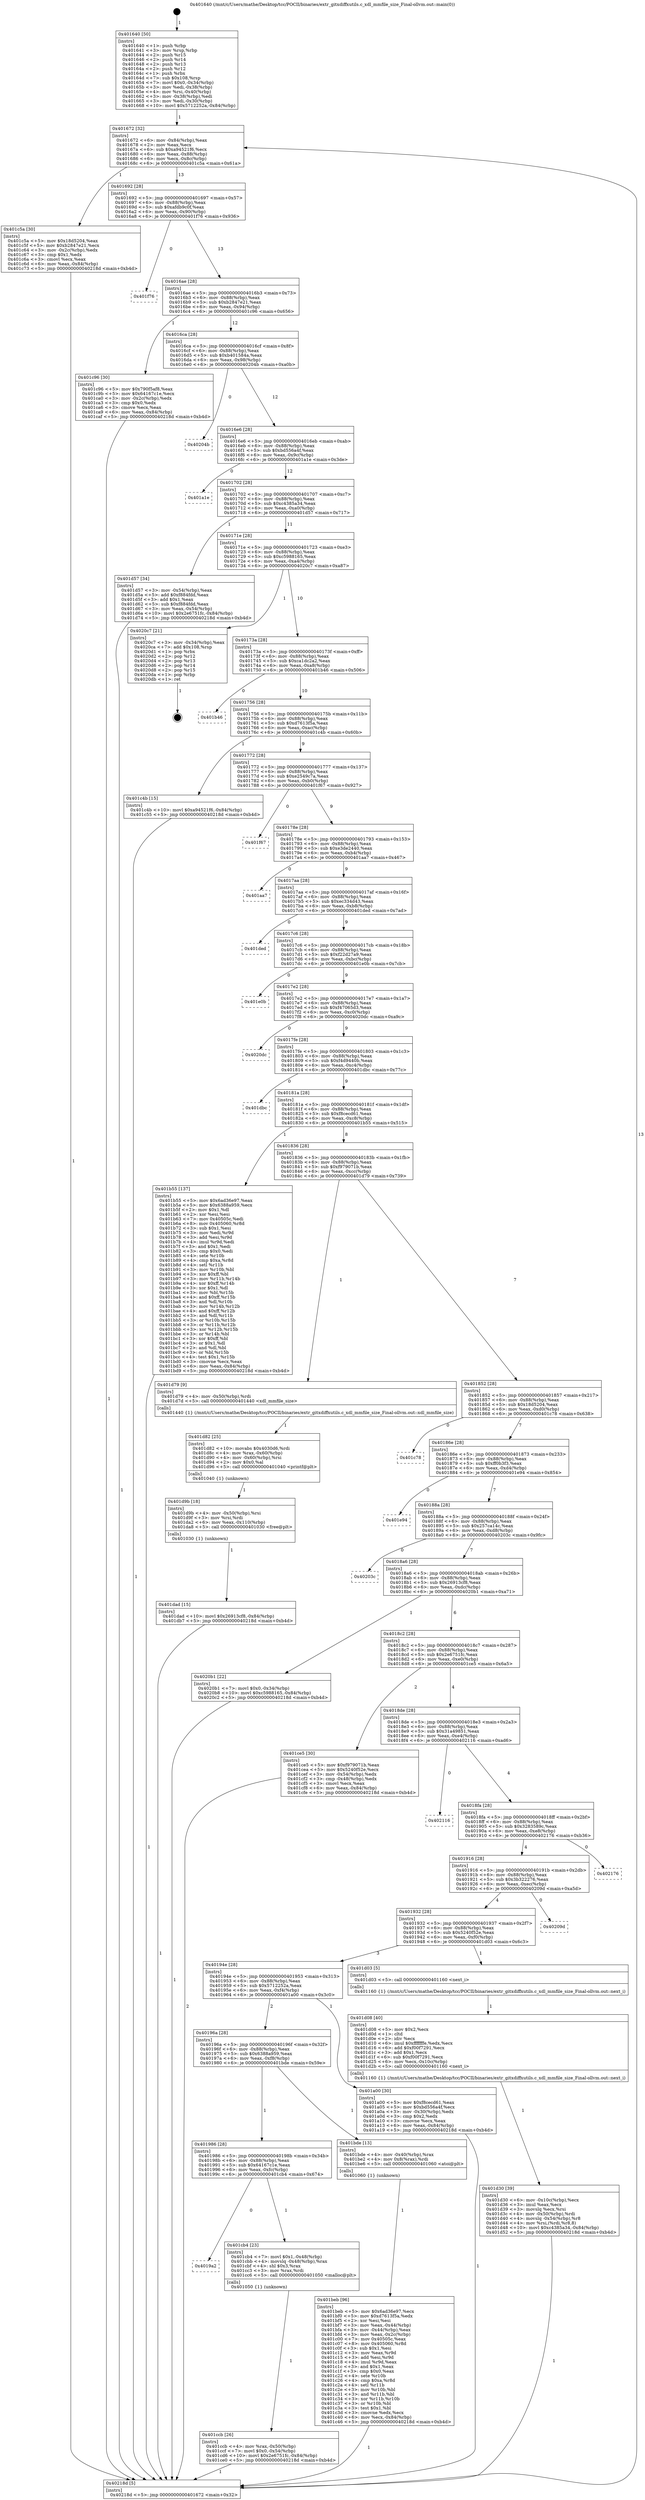 digraph "0x401640" {
  label = "0x401640 (/mnt/c/Users/mathe/Desktop/tcc/POCII/binaries/extr_gitxdiffxutils.c_xdl_mmfile_size_Final-ollvm.out::main(0))"
  labelloc = "t"
  node[shape=record]

  Entry [label="",width=0.3,height=0.3,shape=circle,fillcolor=black,style=filled]
  "0x401672" [label="{
     0x401672 [32]\l
     | [instrs]\l
     &nbsp;&nbsp;0x401672 \<+6\>: mov -0x84(%rbp),%eax\l
     &nbsp;&nbsp;0x401678 \<+2\>: mov %eax,%ecx\l
     &nbsp;&nbsp;0x40167a \<+6\>: sub $0xa94521f6,%ecx\l
     &nbsp;&nbsp;0x401680 \<+6\>: mov %eax,-0x88(%rbp)\l
     &nbsp;&nbsp;0x401686 \<+6\>: mov %ecx,-0x8c(%rbp)\l
     &nbsp;&nbsp;0x40168c \<+6\>: je 0000000000401c5a \<main+0x61a\>\l
  }"]
  "0x401c5a" [label="{
     0x401c5a [30]\l
     | [instrs]\l
     &nbsp;&nbsp;0x401c5a \<+5\>: mov $0x18d5204,%eax\l
     &nbsp;&nbsp;0x401c5f \<+5\>: mov $0xb2847e21,%ecx\l
     &nbsp;&nbsp;0x401c64 \<+3\>: mov -0x2c(%rbp),%edx\l
     &nbsp;&nbsp;0x401c67 \<+3\>: cmp $0x1,%edx\l
     &nbsp;&nbsp;0x401c6a \<+3\>: cmovl %ecx,%eax\l
     &nbsp;&nbsp;0x401c6d \<+6\>: mov %eax,-0x84(%rbp)\l
     &nbsp;&nbsp;0x401c73 \<+5\>: jmp 000000000040218d \<main+0xb4d\>\l
  }"]
  "0x401692" [label="{
     0x401692 [28]\l
     | [instrs]\l
     &nbsp;&nbsp;0x401692 \<+5\>: jmp 0000000000401697 \<main+0x57\>\l
     &nbsp;&nbsp;0x401697 \<+6\>: mov -0x88(%rbp),%eax\l
     &nbsp;&nbsp;0x40169d \<+5\>: sub $0xafdb9c0f,%eax\l
     &nbsp;&nbsp;0x4016a2 \<+6\>: mov %eax,-0x90(%rbp)\l
     &nbsp;&nbsp;0x4016a8 \<+6\>: je 0000000000401f76 \<main+0x936\>\l
  }"]
  Exit [label="",width=0.3,height=0.3,shape=circle,fillcolor=black,style=filled,peripheries=2]
  "0x401f76" [label="{
     0x401f76\l
  }", style=dashed]
  "0x4016ae" [label="{
     0x4016ae [28]\l
     | [instrs]\l
     &nbsp;&nbsp;0x4016ae \<+5\>: jmp 00000000004016b3 \<main+0x73\>\l
     &nbsp;&nbsp;0x4016b3 \<+6\>: mov -0x88(%rbp),%eax\l
     &nbsp;&nbsp;0x4016b9 \<+5\>: sub $0xb2847e21,%eax\l
     &nbsp;&nbsp;0x4016be \<+6\>: mov %eax,-0x94(%rbp)\l
     &nbsp;&nbsp;0x4016c4 \<+6\>: je 0000000000401c96 \<main+0x656\>\l
  }"]
  "0x401dad" [label="{
     0x401dad [15]\l
     | [instrs]\l
     &nbsp;&nbsp;0x401dad \<+10\>: movl $0x26913cf8,-0x84(%rbp)\l
     &nbsp;&nbsp;0x401db7 \<+5\>: jmp 000000000040218d \<main+0xb4d\>\l
  }"]
  "0x401c96" [label="{
     0x401c96 [30]\l
     | [instrs]\l
     &nbsp;&nbsp;0x401c96 \<+5\>: mov $0x790f5af8,%eax\l
     &nbsp;&nbsp;0x401c9b \<+5\>: mov $0x64167c1e,%ecx\l
     &nbsp;&nbsp;0x401ca0 \<+3\>: mov -0x2c(%rbp),%edx\l
     &nbsp;&nbsp;0x401ca3 \<+3\>: cmp $0x0,%edx\l
     &nbsp;&nbsp;0x401ca6 \<+3\>: cmove %ecx,%eax\l
     &nbsp;&nbsp;0x401ca9 \<+6\>: mov %eax,-0x84(%rbp)\l
     &nbsp;&nbsp;0x401caf \<+5\>: jmp 000000000040218d \<main+0xb4d\>\l
  }"]
  "0x4016ca" [label="{
     0x4016ca [28]\l
     | [instrs]\l
     &nbsp;&nbsp;0x4016ca \<+5\>: jmp 00000000004016cf \<main+0x8f\>\l
     &nbsp;&nbsp;0x4016cf \<+6\>: mov -0x88(%rbp),%eax\l
     &nbsp;&nbsp;0x4016d5 \<+5\>: sub $0xb401584a,%eax\l
     &nbsp;&nbsp;0x4016da \<+6\>: mov %eax,-0x98(%rbp)\l
     &nbsp;&nbsp;0x4016e0 \<+6\>: je 000000000040204b \<main+0xa0b\>\l
  }"]
  "0x401d9b" [label="{
     0x401d9b [18]\l
     | [instrs]\l
     &nbsp;&nbsp;0x401d9b \<+4\>: mov -0x50(%rbp),%rsi\l
     &nbsp;&nbsp;0x401d9f \<+3\>: mov %rsi,%rdi\l
     &nbsp;&nbsp;0x401da2 \<+6\>: mov %eax,-0x110(%rbp)\l
     &nbsp;&nbsp;0x401da8 \<+5\>: call 0000000000401030 \<free@plt\>\l
     | [calls]\l
     &nbsp;&nbsp;0x401030 \{1\} (unknown)\l
  }"]
  "0x40204b" [label="{
     0x40204b\l
  }", style=dashed]
  "0x4016e6" [label="{
     0x4016e6 [28]\l
     | [instrs]\l
     &nbsp;&nbsp;0x4016e6 \<+5\>: jmp 00000000004016eb \<main+0xab\>\l
     &nbsp;&nbsp;0x4016eb \<+6\>: mov -0x88(%rbp),%eax\l
     &nbsp;&nbsp;0x4016f1 \<+5\>: sub $0xbd556a4f,%eax\l
     &nbsp;&nbsp;0x4016f6 \<+6\>: mov %eax,-0x9c(%rbp)\l
     &nbsp;&nbsp;0x4016fc \<+6\>: je 0000000000401a1e \<main+0x3de\>\l
  }"]
  "0x401d82" [label="{
     0x401d82 [25]\l
     | [instrs]\l
     &nbsp;&nbsp;0x401d82 \<+10\>: movabs $0x4030d6,%rdi\l
     &nbsp;&nbsp;0x401d8c \<+4\>: mov %rax,-0x60(%rbp)\l
     &nbsp;&nbsp;0x401d90 \<+4\>: mov -0x60(%rbp),%rsi\l
     &nbsp;&nbsp;0x401d94 \<+2\>: mov $0x0,%al\l
     &nbsp;&nbsp;0x401d96 \<+5\>: call 0000000000401040 \<printf@plt\>\l
     | [calls]\l
     &nbsp;&nbsp;0x401040 \{1\} (unknown)\l
  }"]
  "0x401a1e" [label="{
     0x401a1e\l
  }", style=dashed]
  "0x401702" [label="{
     0x401702 [28]\l
     | [instrs]\l
     &nbsp;&nbsp;0x401702 \<+5\>: jmp 0000000000401707 \<main+0xc7\>\l
     &nbsp;&nbsp;0x401707 \<+6\>: mov -0x88(%rbp),%eax\l
     &nbsp;&nbsp;0x40170d \<+5\>: sub $0xc4385a34,%eax\l
     &nbsp;&nbsp;0x401712 \<+6\>: mov %eax,-0xa0(%rbp)\l
     &nbsp;&nbsp;0x401718 \<+6\>: je 0000000000401d57 \<main+0x717\>\l
  }"]
  "0x401d30" [label="{
     0x401d30 [39]\l
     | [instrs]\l
     &nbsp;&nbsp;0x401d30 \<+6\>: mov -0x10c(%rbp),%ecx\l
     &nbsp;&nbsp;0x401d36 \<+3\>: imul %eax,%ecx\l
     &nbsp;&nbsp;0x401d39 \<+3\>: movslq %ecx,%rsi\l
     &nbsp;&nbsp;0x401d3c \<+4\>: mov -0x50(%rbp),%rdi\l
     &nbsp;&nbsp;0x401d40 \<+4\>: movslq -0x54(%rbp),%r8\l
     &nbsp;&nbsp;0x401d44 \<+4\>: mov %rsi,(%rdi,%r8,8)\l
     &nbsp;&nbsp;0x401d48 \<+10\>: movl $0xc4385a34,-0x84(%rbp)\l
     &nbsp;&nbsp;0x401d52 \<+5\>: jmp 000000000040218d \<main+0xb4d\>\l
  }"]
  "0x401d57" [label="{
     0x401d57 [34]\l
     | [instrs]\l
     &nbsp;&nbsp;0x401d57 \<+3\>: mov -0x54(%rbp),%eax\l
     &nbsp;&nbsp;0x401d5a \<+5\>: add $0xf884fdd,%eax\l
     &nbsp;&nbsp;0x401d5f \<+3\>: add $0x1,%eax\l
     &nbsp;&nbsp;0x401d62 \<+5\>: sub $0xf884fdd,%eax\l
     &nbsp;&nbsp;0x401d67 \<+3\>: mov %eax,-0x54(%rbp)\l
     &nbsp;&nbsp;0x401d6a \<+10\>: movl $0x2e6751fc,-0x84(%rbp)\l
     &nbsp;&nbsp;0x401d74 \<+5\>: jmp 000000000040218d \<main+0xb4d\>\l
  }"]
  "0x40171e" [label="{
     0x40171e [28]\l
     | [instrs]\l
     &nbsp;&nbsp;0x40171e \<+5\>: jmp 0000000000401723 \<main+0xe3\>\l
     &nbsp;&nbsp;0x401723 \<+6\>: mov -0x88(%rbp),%eax\l
     &nbsp;&nbsp;0x401729 \<+5\>: sub $0xc5988165,%eax\l
     &nbsp;&nbsp;0x40172e \<+6\>: mov %eax,-0xa4(%rbp)\l
     &nbsp;&nbsp;0x401734 \<+6\>: je 00000000004020c7 \<main+0xa87\>\l
  }"]
  "0x401d08" [label="{
     0x401d08 [40]\l
     | [instrs]\l
     &nbsp;&nbsp;0x401d08 \<+5\>: mov $0x2,%ecx\l
     &nbsp;&nbsp;0x401d0d \<+1\>: cltd\l
     &nbsp;&nbsp;0x401d0e \<+2\>: idiv %ecx\l
     &nbsp;&nbsp;0x401d10 \<+6\>: imul $0xfffffffe,%edx,%ecx\l
     &nbsp;&nbsp;0x401d16 \<+6\>: add $0xf00f7291,%ecx\l
     &nbsp;&nbsp;0x401d1c \<+3\>: add $0x1,%ecx\l
     &nbsp;&nbsp;0x401d1f \<+6\>: sub $0xf00f7291,%ecx\l
     &nbsp;&nbsp;0x401d25 \<+6\>: mov %ecx,-0x10c(%rbp)\l
     &nbsp;&nbsp;0x401d2b \<+5\>: call 0000000000401160 \<next_i\>\l
     | [calls]\l
     &nbsp;&nbsp;0x401160 \{1\} (/mnt/c/Users/mathe/Desktop/tcc/POCII/binaries/extr_gitxdiffxutils.c_xdl_mmfile_size_Final-ollvm.out::next_i)\l
  }"]
  "0x4020c7" [label="{
     0x4020c7 [21]\l
     | [instrs]\l
     &nbsp;&nbsp;0x4020c7 \<+3\>: mov -0x34(%rbp),%eax\l
     &nbsp;&nbsp;0x4020ca \<+7\>: add $0x108,%rsp\l
     &nbsp;&nbsp;0x4020d1 \<+1\>: pop %rbx\l
     &nbsp;&nbsp;0x4020d2 \<+2\>: pop %r12\l
     &nbsp;&nbsp;0x4020d4 \<+2\>: pop %r13\l
     &nbsp;&nbsp;0x4020d6 \<+2\>: pop %r14\l
     &nbsp;&nbsp;0x4020d8 \<+2\>: pop %r15\l
     &nbsp;&nbsp;0x4020da \<+1\>: pop %rbp\l
     &nbsp;&nbsp;0x4020db \<+1\>: ret\l
  }"]
  "0x40173a" [label="{
     0x40173a [28]\l
     | [instrs]\l
     &nbsp;&nbsp;0x40173a \<+5\>: jmp 000000000040173f \<main+0xff\>\l
     &nbsp;&nbsp;0x40173f \<+6\>: mov -0x88(%rbp),%eax\l
     &nbsp;&nbsp;0x401745 \<+5\>: sub $0xca1dc2a2,%eax\l
     &nbsp;&nbsp;0x40174a \<+6\>: mov %eax,-0xa8(%rbp)\l
     &nbsp;&nbsp;0x401750 \<+6\>: je 0000000000401b46 \<main+0x506\>\l
  }"]
  "0x401ccb" [label="{
     0x401ccb [26]\l
     | [instrs]\l
     &nbsp;&nbsp;0x401ccb \<+4\>: mov %rax,-0x50(%rbp)\l
     &nbsp;&nbsp;0x401ccf \<+7\>: movl $0x0,-0x54(%rbp)\l
     &nbsp;&nbsp;0x401cd6 \<+10\>: movl $0x2e6751fc,-0x84(%rbp)\l
     &nbsp;&nbsp;0x401ce0 \<+5\>: jmp 000000000040218d \<main+0xb4d\>\l
  }"]
  "0x401b46" [label="{
     0x401b46\l
  }", style=dashed]
  "0x401756" [label="{
     0x401756 [28]\l
     | [instrs]\l
     &nbsp;&nbsp;0x401756 \<+5\>: jmp 000000000040175b \<main+0x11b\>\l
     &nbsp;&nbsp;0x40175b \<+6\>: mov -0x88(%rbp),%eax\l
     &nbsp;&nbsp;0x401761 \<+5\>: sub $0xd7613f5a,%eax\l
     &nbsp;&nbsp;0x401766 \<+6\>: mov %eax,-0xac(%rbp)\l
     &nbsp;&nbsp;0x40176c \<+6\>: je 0000000000401c4b \<main+0x60b\>\l
  }"]
  "0x4019a2" [label="{
     0x4019a2\l
  }", style=dashed]
  "0x401c4b" [label="{
     0x401c4b [15]\l
     | [instrs]\l
     &nbsp;&nbsp;0x401c4b \<+10\>: movl $0xa94521f6,-0x84(%rbp)\l
     &nbsp;&nbsp;0x401c55 \<+5\>: jmp 000000000040218d \<main+0xb4d\>\l
  }"]
  "0x401772" [label="{
     0x401772 [28]\l
     | [instrs]\l
     &nbsp;&nbsp;0x401772 \<+5\>: jmp 0000000000401777 \<main+0x137\>\l
     &nbsp;&nbsp;0x401777 \<+6\>: mov -0x88(%rbp),%eax\l
     &nbsp;&nbsp;0x40177d \<+5\>: sub $0xe2549c7a,%eax\l
     &nbsp;&nbsp;0x401782 \<+6\>: mov %eax,-0xb0(%rbp)\l
     &nbsp;&nbsp;0x401788 \<+6\>: je 0000000000401f67 \<main+0x927\>\l
  }"]
  "0x401cb4" [label="{
     0x401cb4 [23]\l
     | [instrs]\l
     &nbsp;&nbsp;0x401cb4 \<+7\>: movl $0x1,-0x48(%rbp)\l
     &nbsp;&nbsp;0x401cbb \<+4\>: movslq -0x48(%rbp),%rax\l
     &nbsp;&nbsp;0x401cbf \<+4\>: shl $0x3,%rax\l
     &nbsp;&nbsp;0x401cc3 \<+3\>: mov %rax,%rdi\l
     &nbsp;&nbsp;0x401cc6 \<+5\>: call 0000000000401050 \<malloc@plt\>\l
     | [calls]\l
     &nbsp;&nbsp;0x401050 \{1\} (unknown)\l
  }"]
  "0x401f67" [label="{
     0x401f67\l
  }", style=dashed]
  "0x40178e" [label="{
     0x40178e [28]\l
     | [instrs]\l
     &nbsp;&nbsp;0x40178e \<+5\>: jmp 0000000000401793 \<main+0x153\>\l
     &nbsp;&nbsp;0x401793 \<+6\>: mov -0x88(%rbp),%eax\l
     &nbsp;&nbsp;0x401799 \<+5\>: sub $0xe3de2440,%eax\l
     &nbsp;&nbsp;0x40179e \<+6\>: mov %eax,-0xb4(%rbp)\l
     &nbsp;&nbsp;0x4017a4 \<+6\>: je 0000000000401aa7 \<main+0x467\>\l
  }"]
  "0x401beb" [label="{
     0x401beb [96]\l
     | [instrs]\l
     &nbsp;&nbsp;0x401beb \<+5\>: mov $0x6ad36e97,%ecx\l
     &nbsp;&nbsp;0x401bf0 \<+5\>: mov $0xd7613f5a,%edx\l
     &nbsp;&nbsp;0x401bf5 \<+2\>: xor %esi,%esi\l
     &nbsp;&nbsp;0x401bf7 \<+3\>: mov %eax,-0x44(%rbp)\l
     &nbsp;&nbsp;0x401bfa \<+3\>: mov -0x44(%rbp),%eax\l
     &nbsp;&nbsp;0x401bfd \<+3\>: mov %eax,-0x2c(%rbp)\l
     &nbsp;&nbsp;0x401c00 \<+7\>: mov 0x40505c,%eax\l
     &nbsp;&nbsp;0x401c07 \<+8\>: mov 0x405060,%r8d\l
     &nbsp;&nbsp;0x401c0f \<+3\>: sub $0x1,%esi\l
     &nbsp;&nbsp;0x401c12 \<+3\>: mov %eax,%r9d\l
     &nbsp;&nbsp;0x401c15 \<+3\>: add %esi,%r9d\l
     &nbsp;&nbsp;0x401c18 \<+4\>: imul %r9d,%eax\l
     &nbsp;&nbsp;0x401c1c \<+3\>: and $0x1,%eax\l
     &nbsp;&nbsp;0x401c1f \<+3\>: cmp $0x0,%eax\l
     &nbsp;&nbsp;0x401c22 \<+4\>: sete %r10b\l
     &nbsp;&nbsp;0x401c26 \<+4\>: cmp $0xa,%r8d\l
     &nbsp;&nbsp;0x401c2a \<+4\>: setl %r11b\l
     &nbsp;&nbsp;0x401c2e \<+3\>: mov %r10b,%bl\l
     &nbsp;&nbsp;0x401c31 \<+3\>: and %r11b,%bl\l
     &nbsp;&nbsp;0x401c34 \<+3\>: xor %r11b,%r10b\l
     &nbsp;&nbsp;0x401c37 \<+3\>: or %r10b,%bl\l
     &nbsp;&nbsp;0x401c3a \<+3\>: test $0x1,%bl\l
     &nbsp;&nbsp;0x401c3d \<+3\>: cmovne %edx,%ecx\l
     &nbsp;&nbsp;0x401c40 \<+6\>: mov %ecx,-0x84(%rbp)\l
     &nbsp;&nbsp;0x401c46 \<+5\>: jmp 000000000040218d \<main+0xb4d\>\l
  }"]
  "0x401aa7" [label="{
     0x401aa7\l
  }", style=dashed]
  "0x4017aa" [label="{
     0x4017aa [28]\l
     | [instrs]\l
     &nbsp;&nbsp;0x4017aa \<+5\>: jmp 00000000004017af \<main+0x16f\>\l
     &nbsp;&nbsp;0x4017af \<+6\>: mov -0x88(%rbp),%eax\l
     &nbsp;&nbsp;0x4017b5 \<+5\>: sub $0xec334d43,%eax\l
     &nbsp;&nbsp;0x4017ba \<+6\>: mov %eax,-0xb8(%rbp)\l
     &nbsp;&nbsp;0x4017c0 \<+6\>: je 0000000000401ded \<main+0x7ad\>\l
  }"]
  "0x401986" [label="{
     0x401986 [28]\l
     | [instrs]\l
     &nbsp;&nbsp;0x401986 \<+5\>: jmp 000000000040198b \<main+0x34b\>\l
     &nbsp;&nbsp;0x40198b \<+6\>: mov -0x88(%rbp),%eax\l
     &nbsp;&nbsp;0x401991 \<+5\>: sub $0x64167c1e,%eax\l
     &nbsp;&nbsp;0x401996 \<+6\>: mov %eax,-0xfc(%rbp)\l
     &nbsp;&nbsp;0x40199c \<+6\>: je 0000000000401cb4 \<main+0x674\>\l
  }"]
  "0x401ded" [label="{
     0x401ded\l
  }", style=dashed]
  "0x4017c6" [label="{
     0x4017c6 [28]\l
     | [instrs]\l
     &nbsp;&nbsp;0x4017c6 \<+5\>: jmp 00000000004017cb \<main+0x18b\>\l
     &nbsp;&nbsp;0x4017cb \<+6\>: mov -0x88(%rbp),%eax\l
     &nbsp;&nbsp;0x4017d1 \<+5\>: sub $0xf22d27a9,%eax\l
     &nbsp;&nbsp;0x4017d6 \<+6\>: mov %eax,-0xbc(%rbp)\l
     &nbsp;&nbsp;0x4017dc \<+6\>: je 0000000000401e0b \<main+0x7cb\>\l
  }"]
  "0x401bde" [label="{
     0x401bde [13]\l
     | [instrs]\l
     &nbsp;&nbsp;0x401bde \<+4\>: mov -0x40(%rbp),%rax\l
     &nbsp;&nbsp;0x401be2 \<+4\>: mov 0x8(%rax),%rdi\l
     &nbsp;&nbsp;0x401be6 \<+5\>: call 0000000000401060 \<atoi@plt\>\l
     | [calls]\l
     &nbsp;&nbsp;0x401060 \{1\} (unknown)\l
  }"]
  "0x401e0b" [label="{
     0x401e0b\l
  }", style=dashed]
  "0x4017e2" [label="{
     0x4017e2 [28]\l
     | [instrs]\l
     &nbsp;&nbsp;0x4017e2 \<+5\>: jmp 00000000004017e7 \<main+0x1a7\>\l
     &nbsp;&nbsp;0x4017e7 \<+6\>: mov -0x88(%rbp),%eax\l
     &nbsp;&nbsp;0x4017ed \<+5\>: sub $0xf47065d3,%eax\l
     &nbsp;&nbsp;0x4017f2 \<+6\>: mov %eax,-0xc0(%rbp)\l
     &nbsp;&nbsp;0x4017f8 \<+6\>: je 00000000004020dc \<main+0xa9c\>\l
  }"]
  "0x401640" [label="{
     0x401640 [50]\l
     | [instrs]\l
     &nbsp;&nbsp;0x401640 \<+1\>: push %rbp\l
     &nbsp;&nbsp;0x401641 \<+3\>: mov %rsp,%rbp\l
     &nbsp;&nbsp;0x401644 \<+2\>: push %r15\l
     &nbsp;&nbsp;0x401646 \<+2\>: push %r14\l
     &nbsp;&nbsp;0x401648 \<+2\>: push %r13\l
     &nbsp;&nbsp;0x40164a \<+2\>: push %r12\l
     &nbsp;&nbsp;0x40164c \<+1\>: push %rbx\l
     &nbsp;&nbsp;0x40164d \<+7\>: sub $0x108,%rsp\l
     &nbsp;&nbsp;0x401654 \<+7\>: movl $0x0,-0x34(%rbp)\l
     &nbsp;&nbsp;0x40165b \<+3\>: mov %edi,-0x38(%rbp)\l
     &nbsp;&nbsp;0x40165e \<+4\>: mov %rsi,-0x40(%rbp)\l
     &nbsp;&nbsp;0x401662 \<+3\>: mov -0x38(%rbp),%edi\l
     &nbsp;&nbsp;0x401665 \<+3\>: mov %edi,-0x30(%rbp)\l
     &nbsp;&nbsp;0x401668 \<+10\>: movl $0x5712252a,-0x84(%rbp)\l
  }"]
  "0x4020dc" [label="{
     0x4020dc\l
  }", style=dashed]
  "0x4017fe" [label="{
     0x4017fe [28]\l
     | [instrs]\l
     &nbsp;&nbsp;0x4017fe \<+5\>: jmp 0000000000401803 \<main+0x1c3\>\l
     &nbsp;&nbsp;0x401803 \<+6\>: mov -0x88(%rbp),%eax\l
     &nbsp;&nbsp;0x401809 \<+5\>: sub $0xf4d9440b,%eax\l
     &nbsp;&nbsp;0x40180e \<+6\>: mov %eax,-0xc4(%rbp)\l
     &nbsp;&nbsp;0x401814 \<+6\>: je 0000000000401dbc \<main+0x77c\>\l
  }"]
  "0x40218d" [label="{
     0x40218d [5]\l
     | [instrs]\l
     &nbsp;&nbsp;0x40218d \<+5\>: jmp 0000000000401672 \<main+0x32\>\l
  }"]
  "0x401dbc" [label="{
     0x401dbc\l
  }", style=dashed]
  "0x40181a" [label="{
     0x40181a [28]\l
     | [instrs]\l
     &nbsp;&nbsp;0x40181a \<+5\>: jmp 000000000040181f \<main+0x1df\>\l
     &nbsp;&nbsp;0x40181f \<+6\>: mov -0x88(%rbp),%eax\l
     &nbsp;&nbsp;0x401825 \<+5\>: sub $0xf8cecd61,%eax\l
     &nbsp;&nbsp;0x40182a \<+6\>: mov %eax,-0xc8(%rbp)\l
     &nbsp;&nbsp;0x401830 \<+6\>: je 0000000000401b55 \<main+0x515\>\l
  }"]
  "0x40196a" [label="{
     0x40196a [28]\l
     | [instrs]\l
     &nbsp;&nbsp;0x40196a \<+5\>: jmp 000000000040196f \<main+0x32f\>\l
     &nbsp;&nbsp;0x40196f \<+6\>: mov -0x88(%rbp),%eax\l
     &nbsp;&nbsp;0x401975 \<+5\>: sub $0x6388a959,%eax\l
     &nbsp;&nbsp;0x40197a \<+6\>: mov %eax,-0xf8(%rbp)\l
     &nbsp;&nbsp;0x401980 \<+6\>: je 0000000000401bde \<main+0x59e\>\l
  }"]
  "0x401b55" [label="{
     0x401b55 [137]\l
     | [instrs]\l
     &nbsp;&nbsp;0x401b55 \<+5\>: mov $0x6ad36e97,%eax\l
     &nbsp;&nbsp;0x401b5a \<+5\>: mov $0x6388a959,%ecx\l
     &nbsp;&nbsp;0x401b5f \<+2\>: mov $0x1,%dl\l
     &nbsp;&nbsp;0x401b61 \<+2\>: xor %esi,%esi\l
     &nbsp;&nbsp;0x401b63 \<+7\>: mov 0x40505c,%edi\l
     &nbsp;&nbsp;0x401b6a \<+8\>: mov 0x405060,%r8d\l
     &nbsp;&nbsp;0x401b72 \<+3\>: sub $0x1,%esi\l
     &nbsp;&nbsp;0x401b75 \<+3\>: mov %edi,%r9d\l
     &nbsp;&nbsp;0x401b78 \<+3\>: add %esi,%r9d\l
     &nbsp;&nbsp;0x401b7b \<+4\>: imul %r9d,%edi\l
     &nbsp;&nbsp;0x401b7f \<+3\>: and $0x1,%edi\l
     &nbsp;&nbsp;0x401b82 \<+3\>: cmp $0x0,%edi\l
     &nbsp;&nbsp;0x401b85 \<+4\>: sete %r10b\l
     &nbsp;&nbsp;0x401b89 \<+4\>: cmp $0xa,%r8d\l
     &nbsp;&nbsp;0x401b8d \<+4\>: setl %r11b\l
     &nbsp;&nbsp;0x401b91 \<+3\>: mov %r10b,%bl\l
     &nbsp;&nbsp;0x401b94 \<+3\>: xor $0xff,%bl\l
     &nbsp;&nbsp;0x401b97 \<+3\>: mov %r11b,%r14b\l
     &nbsp;&nbsp;0x401b9a \<+4\>: xor $0xff,%r14b\l
     &nbsp;&nbsp;0x401b9e \<+3\>: xor $0x1,%dl\l
     &nbsp;&nbsp;0x401ba1 \<+3\>: mov %bl,%r15b\l
     &nbsp;&nbsp;0x401ba4 \<+4\>: and $0xff,%r15b\l
     &nbsp;&nbsp;0x401ba8 \<+3\>: and %dl,%r10b\l
     &nbsp;&nbsp;0x401bab \<+3\>: mov %r14b,%r12b\l
     &nbsp;&nbsp;0x401bae \<+4\>: and $0xff,%r12b\l
     &nbsp;&nbsp;0x401bb2 \<+3\>: and %dl,%r11b\l
     &nbsp;&nbsp;0x401bb5 \<+3\>: or %r10b,%r15b\l
     &nbsp;&nbsp;0x401bb8 \<+3\>: or %r11b,%r12b\l
     &nbsp;&nbsp;0x401bbb \<+3\>: xor %r12b,%r15b\l
     &nbsp;&nbsp;0x401bbe \<+3\>: or %r14b,%bl\l
     &nbsp;&nbsp;0x401bc1 \<+3\>: xor $0xff,%bl\l
     &nbsp;&nbsp;0x401bc4 \<+3\>: or $0x1,%dl\l
     &nbsp;&nbsp;0x401bc7 \<+2\>: and %dl,%bl\l
     &nbsp;&nbsp;0x401bc9 \<+3\>: or %bl,%r15b\l
     &nbsp;&nbsp;0x401bcc \<+4\>: test $0x1,%r15b\l
     &nbsp;&nbsp;0x401bd0 \<+3\>: cmovne %ecx,%eax\l
     &nbsp;&nbsp;0x401bd3 \<+6\>: mov %eax,-0x84(%rbp)\l
     &nbsp;&nbsp;0x401bd9 \<+5\>: jmp 000000000040218d \<main+0xb4d\>\l
  }"]
  "0x401836" [label="{
     0x401836 [28]\l
     | [instrs]\l
     &nbsp;&nbsp;0x401836 \<+5\>: jmp 000000000040183b \<main+0x1fb\>\l
     &nbsp;&nbsp;0x40183b \<+6\>: mov -0x88(%rbp),%eax\l
     &nbsp;&nbsp;0x401841 \<+5\>: sub $0xf979071b,%eax\l
     &nbsp;&nbsp;0x401846 \<+6\>: mov %eax,-0xcc(%rbp)\l
     &nbsp;&nbsp;0x40184c \<+6\>: je 0000000000401d79 \<main+0x739\>\l
  }"]
  "0x401a00" [label="{
     0x401a00 [30]\l
     | [instrs]\l
     &nbsp;&nbsp;0x401a00 \<+5\>: mov $0xf8cecd61,%eax\l
     &nbsp;&nbsp;0x401a05 \<+5\>: mov $0xbd556a4f,%ecx\l
     &nbsp;&nbsp;0x401a0a \<+3\>: mov -0x30(%rbp),%edx\l
     &nbsp;&nbsp;0x401a0d \<+3\>: cmp $0x2,%edx\l
     &nbsp;&nbsp;0x401a10 \<+3\>: cmovne %ecx,%eax\l
     &nbsp;&nbsp;0x401a13 \<+6\>: mov %eax,-0x84(%rbp)\l
     &nbsp;&nbsp;0x401a19 \<+5\>: jmp 000000000040218d \<main+0xb4d\>\l
  }"]
  "0x401d79" [label="{
     0x401d79 [9]\l
     | [instrs]\l
     &nbsp;&nbsp;0x401d79 \<+4\>: mov -0x50(%rbp),%rdi\l
     &nbsp;&nbsp;0x401d7d \<+5\>: call 0000000000401440 \<xdl_mmfile_size\>\l
     | [calls]\l
     &nbsp;&nbsp;0x401440 \{1\} (/mnt/c/Users/mathe/Desktop/tcc/POCII/binaries/extr_gitxdiffxutils.c_xdl_mmfile_size_Final-ollvm.out::xdl_mmfile_size)\l
  }"]
  "0x401852" [label="{
     0x401852 [28]\l
     | [instrs]\l
     &nbsp;&nbsp;0x401852 \<+5\>: jmp 0000000000401857 \<main+0x217\>\l
     &nbsp;&nbsp;0x401857 \<+6\>: mov -0x88(%rbp),%eax\l
     &nbsp;&nbsp;0x40185d \<+5\>: sub $0x18d5204,%eax\l
     &nbsp;&nbsp;0x401862 \<+6\>: mov %eax,-0xd0(%rbp)\l
     &nbsp;&nbsp;0x401868 \<+6\>: je 0000000000401c78 \<main+0x638\>\l
  }"]
  "0x40194e" [label="{
     0x40194e [28]\l
     | [instrs]\l
     &nbsp;&nbsp;0x40194e \<+5\>: jmp 0000000000401953 \<main+0x313\>\l
     &nbsp;&nbsp;0x401953 \<+6\>: mov -0x88(%rbp),%eax\l
     &nbsp;&nbsp;0x401959 \<+5\>: sub $0x5712252a,%eax\l
     &nbsp;&nbsp;0x40195e \<+6\>: mov %eax,-0xf4(%rbp)\l
     &nbsp;&nbsp;0x401964 \<+6\>: je 0000000000401a00 \<main+0x3c0\>\l
  }"]
  "0x401c78" [label="{
     0x401c78\l
  }", style=dashed]
  "0x40186e" [label="{
     0x40186e [28]\l
     | [instrs]\l
     &nbsp;&nbsp;0x40186e \<+5\>: jmp 0000000000401873 \<main+0x233\>\l
     &nbsp;&nbsp;0x401873 \<+6\>: mov -0x88(%rbp),%eax\l
     &nbsp;&nbsp;0x401879 \<+5\>: sub $0xff0b3f3,%eax\l
     &nbsp;&nbsp;0x40187e \<+6\>: mov %eax,-0xd4(%rbp)\l
     &nbsp;&nbsp;0x401884 \<+6\>: je 0000000000401e94 \<main+0x854\>\l
  }"]
  "0x401d03" [label="{
     0x401d03 [5]\l
     | [instrs]\l
     &nbsp;&nbsp;0x401d03 \<+5\>: call 0000000000401160 \<next_i\>\l
     | [calls]\l
     &nbsp;&nbsp;0x401160 \{1\} (/mnt/c/Users/mathe/Desktop/tcc/POCII/binaries/extr_gitxdiffxutils.c_xdl_mmfile_size_Final-ollvm.out::next_i)\l
  }"]
  "0x401e94" [label="{
     0x401e94\l
  }", style=dashed]
  "0x40188a" [label="{
     0x40188a [28]\l
     | [instrs]\l
     &nbsp;&nbsp;0x40188a \<+5\>: jmp 000000000040188f \<main+0x24f\>\l
     &nbsp;&nbsp;0x40188f \<+6\>: mov -0x88(%rbp),%eax\l
     &nbsp;&nbsp;0x401895 \<+5\>: sub $0x257ca14c,%eax\l
     &nbsp;&nbsp;0x40189a \<+6\>: mov %eax,-0xd8(%rbp)\l
     &nbsp;&nbsp;0x4018a0 \<+6\>: je 000000000040203c \<main+0x9fc\>\l
  }"]
  "0x401932" [label="{
     0x401932 [28]\l
     | [instrs]\l
     &nbsp;&nbsp;0x401932 \<+5\>: jmp 0000000000401937 \<main+0x2f7\>\l
     &nbsp;&nbsp;0x401937 \<+6\>: mov -0x88(%rbp),%eax\l
     &nbsp;&nbsp;0x40193d \<+5\>: sub $0x5240f52e,%eax\l
     &nbsp;&nbsp;0x401942 \<+6\>: mov %eax,-0xf0(%rbp)\l
     &nbsp;&nbsp;0x401948 \<+6\>: je 0000000000401d03 \<main+0x6c3\>\l
  }"]
  "0x40203c" [label="{
     0x40203c\l
  }", style=dashed]
  "0x4018a6" [label="{
     0x4018a6 [28]\l
     | [instrs]\l
     &nbsp;&nbsp;0x4018a6 \<+5\>: jmp 00000000004018ab \<main+0x26b\>\l
     &nbsp;&nbsp;0x4018ab \<+6\>: mov -0x88(%rbp),%eax\l
     &nbsp;&nbsp;0x4018b1 \<+5\>: sub $0x26913cf8,%eax\l
     &nbsp;&nbsp;0x4018b6 \<+6\>: mov %eax,-0xdc(%rbp)\l
     &nbsp;&nbsp;0x4018bc \<+6\>: je 00000000004020b1 \<main+0xa71\>\l
  }"]
  "0x40209d" [label="{
     0x40209d\l
  }", style=dashed]
  "0x4020b1" [label="{
     0x4020b1 [22]\l
     | [instrs]\l
     &nbsp;&nbsp;0x4020b1 \<+7\>: movl $0x0,-0x34(%rbp)\l
     &nbsp;&nbsp;0x4020b8 \<+10\>: movl $0xc5988165,-0x84(%rbp)\l
     &nbsp;&nbsp;0x4020c2 \<+5\>: jmp 000000000040218d \<main+0xb4d\>\l
  }"]
  "0x4018c2" [label="{
     0x4018c2 [28]\l
     | [instrs]\l
     &nbsp;&nbsp;0x4018c2 \<+5\>: jmp 00000000004018c7 \<main+0x287\>\l
     &nbsp;&nbsp;0x4018c7 \<+6\>: mov -0x88(%rbp),%eax\l
     &nbsp;&nbsp;0x4018cd \<+5\>: sub $0x2e6751fc,%eax\l
     &nbsp;&nbsp;0x4018d2 \<+6\>: mov %eax,-0xe0(%rbp)\l
     &nbsp;&nbsp;0x4018d8 \<+6\>: je 0000000000401ce5 \<main+0x6a5\>\l
  }"]
  "0x401916" [label="{
     0x401916 [28]\l
     | [instrs]\l
     &nbsp;&nbsp;0x401916 \<+5\>: jmp 000000000040191b \<main+0x2db\>\l
     &nbsp;&nbsp;0x40191b \<+6\>: mov -0x88(%rbp),%eax\l
     &nbsp;&nbsp;0x401921 \<+5\>: sub $0x3b322276,%eax\l
     &nbsp;&nbsp;0x401926 \<+6\>: mov %eax,-0xec(%rbp)\l
     &nbsp;&nbsp;0x40192c \<+6\>: je 000000000040209d \<main+0xa5d\>\l
  }"]
  "0x401ce5" [label="{
     0x401ce5 [30]\l
     | [instrs]\l
     &nbsp;&nbsp;0x401ce5 \<+5\>: mov $0xf979071b,%eax\l
     &nbsp;&nbsp;0x401cea \<+5\>: mov $0x5240f52e,%ecx\l
     &nbsp;&nbsp;0x401cef \<+3\>: mov -0x54(%rbp),%edx\l
     &nbsp;&nbsp;0x401cf2 \<+3\>: cmp -0x48(%rbp),%edx\l
     &nbsp;&nbsp;0x401cf5 \<+3\>: cmovl %ecx,%eax\l
     &nbsp;&nbsp;0x401cf8 \<+6\>: mov %eax,-0x84(%rbp)\l
     &nbsp;&nbsp;0x401cfe \<+5\>: jmp 000000000040218d \<main+0xb4d\>\l
  }"]
  "0x4018de" [label="{
     0x4018de [28]\l
     | [instrs]\l
     &nbsp;&nbsp;0x4018de \<+5\>: jmp 00000000004018e3 \<main+0x2a3\>\l
     &nbsp;&nbsp;0x4018e3 \<+6\>: mov -0x88(%rbp),%eax\l
     &nbsp;&nbsp;0x4018e9 \<+5\>: sub $0x31a49851,%eax\l
     &nbsp;&nbsp;0x4018ee \<+6\>: mov %eax,-0xe4(%rbp)\l
     &nbsp;&nbsp;0x4018f4 \<+6\>: je 0000000000402116 \<main+0xad6\>\l
  }"]
  "0x402176" [label="{
     0x402176\l
  }", style=dashed]
  "0x402116" [label="{
     0x402116\l
  }", style=dashed]
  "0x4018fa" [label="{
     0x4018fa [28]\l
     | [instrs]\l
     &nbsp;&nbsp;0x4018fa \<+5\>: jmp 00000000004018ff \<main+0x2bf\>\l
     &nbsp;&nbsp;0x4018ff \<+6\>: mov -0x88(%rbp),%eax\l
     &nbsp;&nbsp;0x401905 \<+5\>: sub $0x3283589c,%eax\l
     &nbsp;&nbsp;0x40190a \<+6\>: mov %eax,-0xe8(%rbp)\l
     &nbsp;&nbsp;0x401910 \<+6\>: je 0000000000402176 \<main+0xb36\>\l
  }"]
  Entry -> "0x401640" [label=" 1"]
  "0x401672" -> "0x401c5a" [label=" 1"]
  "0x401672" -> "0x401692" [label=" 13"]
  "0x4020c7" -> Exit [label=" 1"]
  "0x401692" -> "0x401f76" [label=" 0"]
  "0x401692" -> "0x4016ae" [label=" 13"]
  "0x4020b1" -> "0x40218d" [label=" 1"]
  "0x4016ae" -> "0x401c96" [label=" 1"]
  "0x4016ae" -> "0x4016ca" [label=" 12"]
  "0x401dad" -> "0x40218d" [label=" 1"]
  "0x4016ca" -> "0x40204b" [label=" 0"]
  "0x4016ca" -> "0x4016e6" [label=" 12"]
  "0x401d9b" -> "0x401dad" [label=" 1"]
  "0x4016e6" -> "0x401a1e" [label=" 0"]
  "0x4016e6" -> "0x401702" [label=" 12"]
  "0x401d82" -> "0x401d9b" [label=" 1"]
  "0x401702" -> "0x401d57" [label=" 1"]
  "0x401702" -> "0x40171e" [label=" 11"]
  "0x401d79" -> "0x401d82" [label=" 1"]
  "0x40171e" -> "0x4020c7" [label=" 1"]
  "0x40171e" -> "0x40173a" [label=" 10"]
  "0x401d57" -> "0x40218d" [label=" 1"]
  "0x40173a" -> "0x401b46" [label=" 0"]
  "0x40173a" -> "0x401756" [label=" 10"]
  "0x401d30" -> "0x40218d" [label=" 1"]
  "0x401756" -> "0x401c4b" [label=" 1"]
  "0x401756" -> "0x401772" [label=" 9"]
  "0x401d08" -> "0x401d30" [label=" 1"]
  "0x401772" -> "0x401f67" [label=" 0"]
  "0x401772" -> "0x40178e" [label=" 9"]
  "0x401d03" -> "0x401d08" [label=" 1"]
  "0x40178e" -> "0x401aa7" [label=" 0"]
  "0x40178e" -> "0x4017aa" [label=" 9"]
  "0x401ccb" -> "0x40218d" [label=" 1"]
  "0x4017aa" -> "0x401ded" [label=" 0"]
  "0x4017aa" -> "0x4017c6" [label=" 9"]
  "0x401cb4" -> "0x401ccb" [label=" 1"]
  "0x4017c6" -> "0x401e0b" [label=" 0"]
  "0x4017c6" -> "0x4017e2" [label=" 9"]
  "0x401986" -> "0x4019a2" [label=" 0"]
  "0x4017e2" -> "0x4020dc" [label=" 0"]
  "0x4017e2" -> "0x4017fe" [label=" 9"]
  "0x401ce5" -> "0x40218d" [label=" 2"]
  "0x4017fe" -> "0x401dbc" [label=" 0"]
  "0x4017fe" -> "0x40181a" [label=" 9"]
  "0x401c96" -> "0x40218d" [label=" 1"]
  "0x40181a" -> "0x401b55" [label=" 1"]
  "0x40181a" -> "0x401836" [label=" 8"]
  "0x401c5a" -> "0x40218d" [label=" 1"]
  "0x401836" -> "0x401d79" [label=" 1"]
  "0x401836" -> "0x401852" [label=" 7"]
  "0x401c4b" -> "0x40218d" [label=" 1"]
  "0x401852" -> "0x401c78" [label=" 0"]
  "0x401852" -> "0x40186e" [label=" 7"]
  "0x401bde" -> "0x401beb" [label=" 1"]
  "0x40186e" -> "0x401e94" [label=" 0"]
  "0x40186e" -> "0x40188a" [label=" 7"]
  "0x40196a" -> "0x401986" [label=" 1"]
  "0x40188a" -> "0x40203c" [label=" 0"]
  "0x40188a" -> "0x4018a6" [label=" 7"]
  "0x401986" -> "0x401cb4" [label=" 1"]
  "0x4018a6" -> "0x4020b1" [label=" 1"]
  "0x4018a6" -> "0x4018c2" [label=" 6"]
  "0x401b55" -> "0x40218d" [label=" 1"]
  "0x4018c2" -> "0x401ce5" [label=" 2"]
  "0x4018c2" -> "0x4018de" [label=" 4"]
  "0x401640" -> "0x401672" [label=" 1"]
  "0x4018de" -> "0x402116" [label=" 0"]
  "0x4018de" -> "0x4018fa" [label=" 4"]
  "0x401a00" -> "0x40218d" [label=" 1"]
  "0x4018fa" -> "0x402176" [label=" 0"]
  "0x4018fa" -> "0x401916" [label=" 4"]
  "0x40218d" -> "0x401672" [label=" 13"]
  "0x401916" -> "0x40209d" [label=" 0"]
  "0x401916" -> "0x401932" [label=" 4"]
  "0x40196a" -> "0x401bde" [label=" 1"]
  "0x401932" -> "0x401d03" [label=" 1"]
  "0x401932" -> "0x40194e" [label=" 3"]
  "0x401beb" -> "0x40218d" [label=" 1"]
  "0x40194e" -> "0x401a00" [label=" 1"]
  "0x40194e" -> "0x40196a" [label=" 2"]
}
